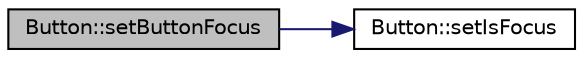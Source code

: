 digraph "Button::setButtonFocus"
{
 // LATEX_PDF_SIZE
  edge [fontname="Helvetica",fontsize="10",labelfontname="Helvetica",labelfontsize="10"];
  node [fontname="Helvetica",fontsize="10",shape=record];
  rankdir="LR";
  Node1 [label="Button::setButtonFocus",height=0.2,width=0.4,color="black", fillcolor="grey75", style="filled", fontcolor="black",tooltip=" "];
  Node1 -> Node2 [color="midnightblue",fontsize="10",style="solid",fontname="Helvetica"];
  Node2 [label="Button::setIsFocus",height=0.2,width=0.4,color="black", fillcolor="white", style="filled",URL="$class_button.html#ae84c0d3f2c6f047455de3ff91f1322d9",tooltip=" "];
}
